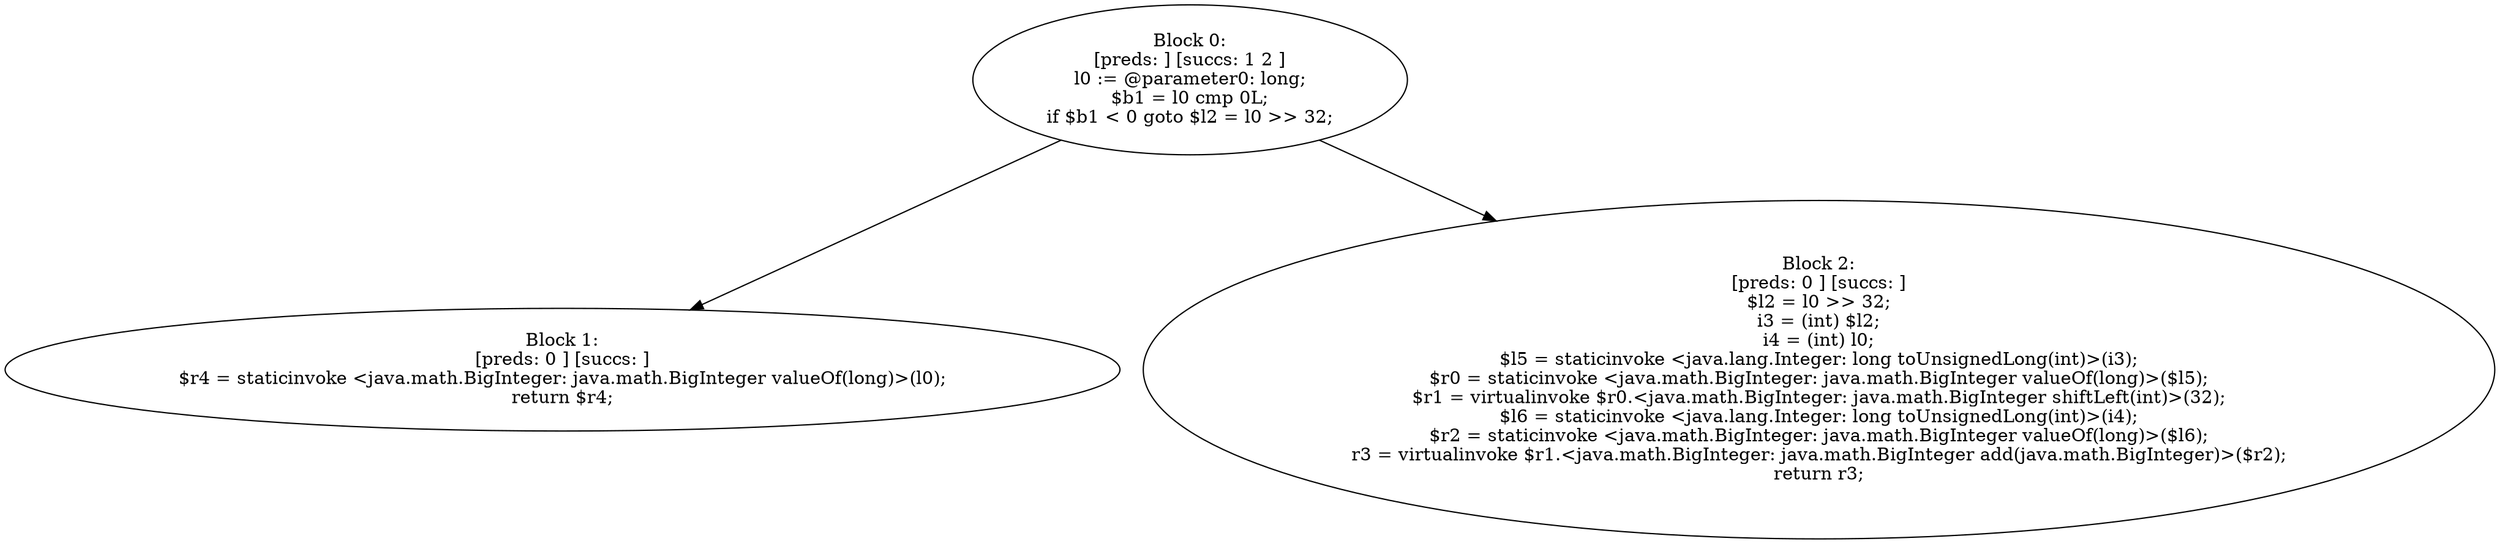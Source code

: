 digraph "unitGraph" {
    "Block 0:
[preds: ] [succs: 1 2 ]
l0 := @parameter0: long;
$b1 = l0 cmp 0L;
if $b1 < 0 goto $l2 = l0 >> 32;
"
    "Block 1:
[preds: 0 ] [succs: ]
$r4 = staticinvoke <java.math.BigInteger: java.math.BigInteger valueOf(long)>(l0);
return $r4;
"
    "Block 2:
[preds: 0 ] [succs: ]
$l2 = l0 >> 32;
i3 = (int) $l2;
i4 = (int) l0;
$l5 = staticinvoke <java.lang.Integer: long toUnsignedLong(int)>(i3);
$r0 = staticinvoke <java.math.BigInteger: java.math.BigInteger valueOf(long)>($l5);
$r1 = virtualinvoke $r0.<java.math.BigInteger: java.math.BigInteger shiftLeft(int)>(32);
$l6 = staticinvoke <java.lang.Integer: long toUnsignedLong(int)>(i4);
$r2 = staticinvoke <java.math.BigInteger: java.math.BigInteger valueOf(long)>($l6);
r3 = virtualinvoke $r1.<java.math.BigInteger: java.math.BigInteger add(java.math.BigInteger)>($r2);
return r3;
"
    "Block 0:
[preds: ] [succs: 1 2 ]
l0 := @parameter0: long;
$b1 = l0 cmp 0L;
if $b1 < 0 goto $l2 = l0 >> 32;
"->"Block 1:
[preds: 0 ] [succs: ]
$r4 = staticinvoke <java.math.BigInteger: java.math.BigInteger valueOf(long)>(l0);
return $r4;
";
    "Block 0:
[preds: ] [succs: 1 2 ]
l0 := @parameter0: long;
$b1 = l0 cmp 0L;
if $b1 < 0 goto $l2 = l0 >> 32;
"->"Block 2:
[preds: 0 ] [succs: ]
$l2 = l0 >> 32;
i3 = (int) $l2;
i4 = (int) l0;
$l5 = staticinvoke <java.lang.Integer: long toUnsignedLong(int)>(i3);
$r0 = staticinvoke <java.math.BigInteger: java.math.BigInteger valueOf(long)>($l5);
$r1 = virtualinvoke $r0.<java.math.BigInteger: java.math.BigInteger shiftLeft(int)>(32);
$l6 = staticinvoke <java.lang.Integer: long toUnsignedLong(int)>(i4);
$r2 = staticinvoke <java.math.BigInteger: java.math.BigInteger valueOf(long)>($l6);
r3 = virtualinvoke $r1.<java.math.BigInteger: java.math.BigInteger add(java.math.BigInteger)>($r2);
return r3;
";
}
